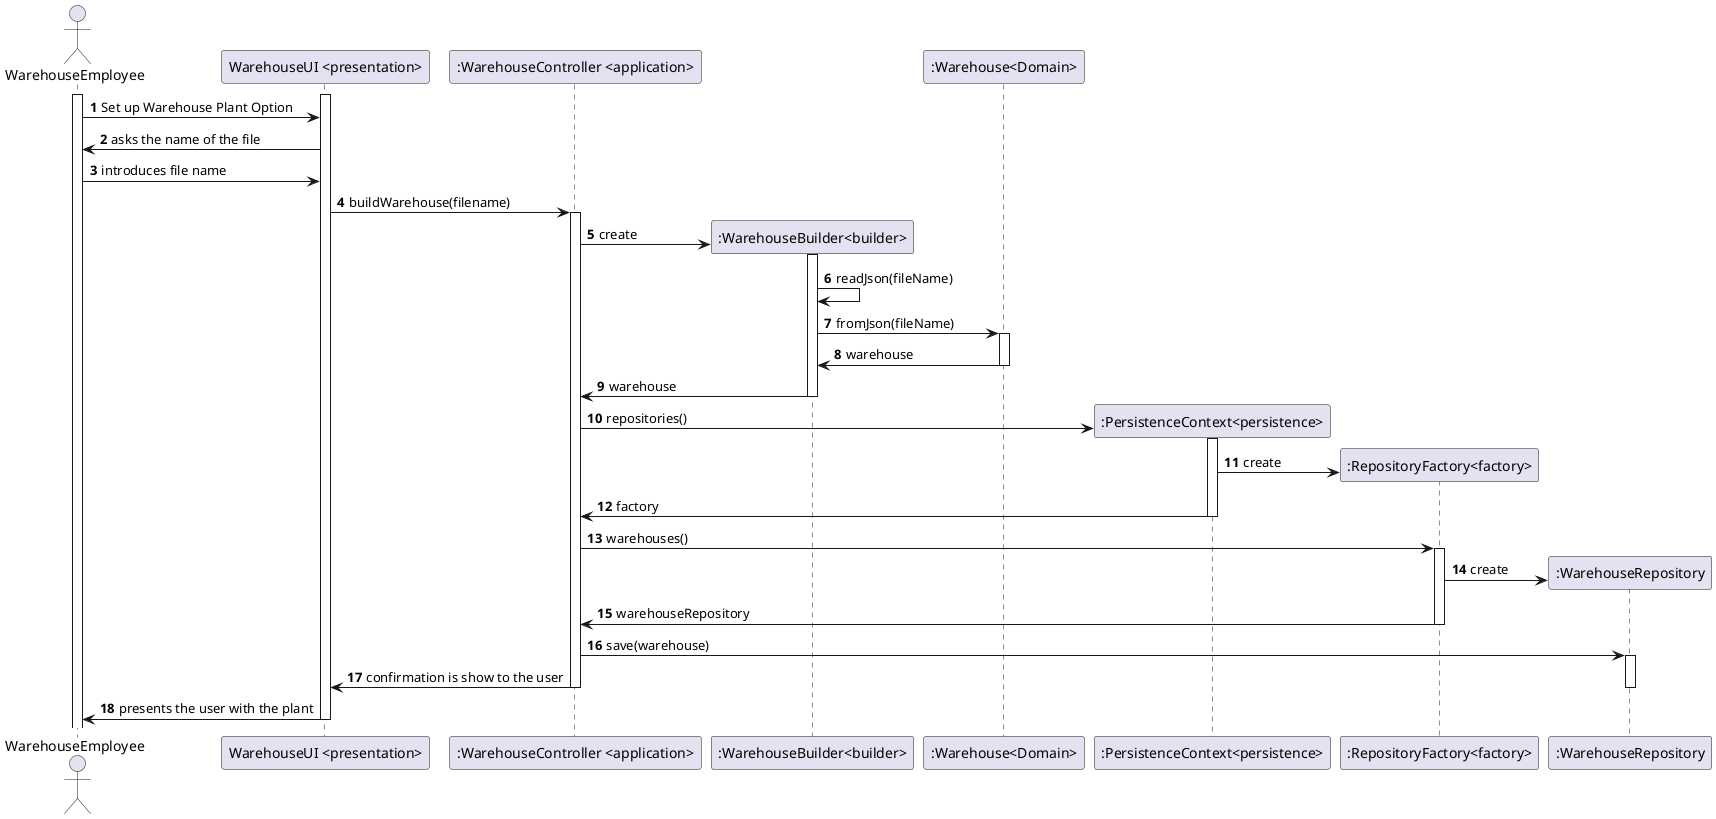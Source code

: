 @startuml
autonumber
actor "WarehouseEmployee" as SC

participant  "WarehouseUI <presentation>" as SYS
participant ":WarehouseController <application>" as CTRL
participant ":WarehouseBuilder<builder>" as CSB
participant ":Warehouse<Domain>" as CUS
participant ":PersistenceContext<persistence>" as PC
participant ":RepositoryFactory<factory>" as RF
participant ":WarehouseRepository" as CR




activate SC
activate SYS

SC-> SYS: Set up Warehouse Plant Option

SYS-> SC: asks the name of the file

SC-> SYS: introduces file name

SYS-> CTRL : buildWarehouse(filename)

activate CTRL
CTRL-> CSB **: create

activate CSB
CSB-> CSB: readJson(fileName)

CSB -> CUS : fromJson(fileName)
activate CUS

CUS -> CSB: warehouse
deactivate CUS

CSB -> CTRL: warehouse

deactivate CSB

CTRL-> PC**: repositories()
activate PC
PC-> RF**: create
PC-> CTRL: factory
deactivate PC

CTRL-> RF: warehouses()
activate RF
RF->CR**: create

RF->CTRL: warehouseRepository
deactivate RF
CTRL->CR: save(warehouse)

deactivate PC
activate CR

CTRL -> SYS: confirmation is show to the user
deactivate CR
deactivate CTRL

SYS-> SC: presents the user with the plant
deactivate SYS
@enduml